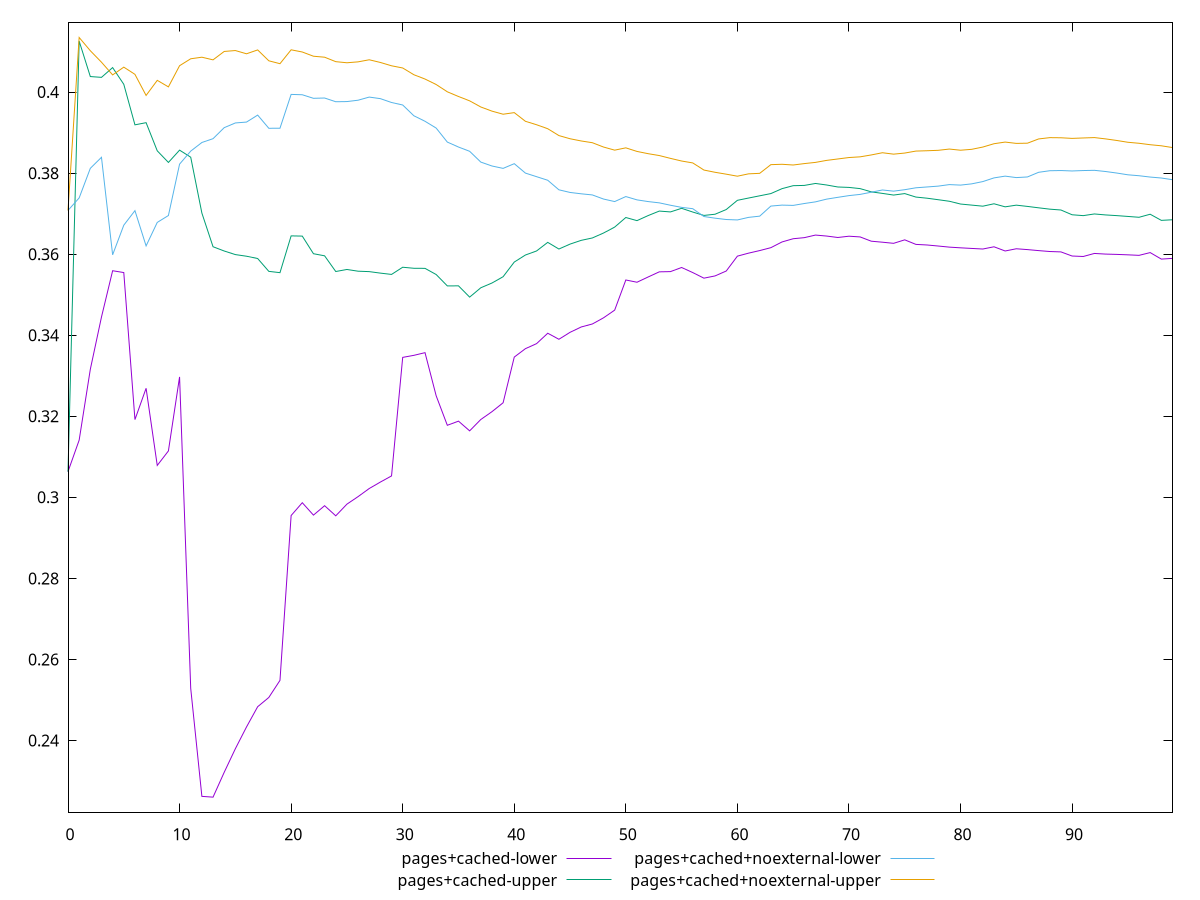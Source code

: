 reset

$pagesCachedLower <<EOF
0 0.3063569982587131
1 0.31411881316383883
2 0.3315945509291603
3 0.3444902956421996
4 0.3559212665292404
5 0.355471423744474
6 0.3191882132635024
7 0.32691762769183086
8 0.30788111449638783
9 0.3114591446409903
10 0.3297219197886491
11 0.25285584086419693
12 0.2262227299917221
13 0.22602955617152382
14 0.23215162923746457
15 0.2379738702135929
16 0.2433472770983345
17 0.2483442827649895
18 0.25062983387197296
19 0.2548441587016986
20 0.2955202928872957
21 0.2986809140872416
22 0.2956203575053097
23 0.297942971960697
24 0.2954465038838724
25 0.2983239083035916
26 0.30018345559776227
27 0.3021872464552001
28 0.30377928725335884
29 0.30529428025351185
30 0.3345407584834413
31 0.3350444639262436
32 0.3357049684884877
33 0.32506545708058326
34 0.3177843653070587
35 0.31880662328211
36 0.31641082304304896
37 0.31921177613389357
38 0.3211423852394284
39 0.3233439501109349
40 0.33461289555531254
41 0.33669224622036753
42 0.33793383882406147
43 0.3404966148495037
44 0.33900978316710645
45 0.3407236684991272
46 0.34204320598203447
47 0.34278231047609675
48 0.34430239015336667
49 0.3462029517937027
50 0.35363887981024056
51 0.3530822702583263
52 0.35437936094451145
53 0.3556479537958277
54 0.3557044511584966
55 0.3567191543605299
56 0.35546521581036067
57 0.3540883494372342
58 0.3546433000244098
59 0.35585103139676455
60 0.3595200243235878
61 0.3602590894269009
62 0.36089417838761834
63 0.3616106260202281
64 0.36302269797413045
65 0.36381551936134576
66 0.364083931199162
67 0.364720281306063
68 0.3644767695075288
69 0.3641226549955547
70 0.36443961229335925
71 0.36426337702129524
72 0.3632107282104222
73 0.36295999882907554
74 0.3626840703379912
75 0.36354194947667895
76 0.36242207128366494
77 0.36227342377540167
78 0.3620185628489411
79 0.36174489364595586
80 0.3615744563728358
81 0.36142371328081985
82 0.3612789479517226
83 0.36183066311243933
84 0.36079356876792246
85 0.36134076480168775
86 0.3611357838908667
87 0.3608853696947672
88 0.3606609521998758
89 0.3605681779882828
90 0.3595525755061111
91 0.35943633082075677
92 0.3601870578785271
93 0.3600289128624483
94 0.359950465125801
95 0.35984388151578617
96 0.3597166597197636
97 0.3603974110784261
98 0.35879236759212535
99 0.3589663782758954
EOF

$pagesCachedUpper <<EOF
0 0.3063569982587131
1 0.41257658650310747
2 0.4038356873979891
3 0.4036353153419159
4 0.4060464261332819
5 0.4019225266853798
6 0.3919177116072819
7 0.3924543730111796
8 0.3855092064577072
9 0.38264236655395417
10 0.38567708836421805
11 0.38393098598138803
12 0.37014441645302243
13 0.3618438123250138
14 0.36079041761187547
15 0.35990501034300443
16 0.3595017749811027
17 0.3589358183328
18 0.35576621431521255
19 0.3554438286929588
20 0.36452214372393715
21 0.3644661042923981
22 0.360119253461446
23 0.3596010021862605
24 0.35572804186091467
25 0.35623208929651334
26 0.35580715264049156
27 0.3557012890311243
28 0.35533236163472176
29 0.3550109883617854
30 0.3567834050082274
31 0.3565269306709959
32 0.3565082259381695
33 0.3549852196213968
34 0.35217576199664696
35 0.3521912919732973
36 0.34941315193687256
37 0.35171651857875624
38 0.35288789418085964
39 0.35444598755341444
40 0.35806285700252277
41 0.35979764199936615
42 0.3608010162064176
43 0.36292079839638264
44 0.36127692541883566
45 0.3624916801496209
46 0.36341591490971975
47 0.36400661810374135
48 0.36522488123028646
49 0.36669156866824076
50 0.36905379659840265
51 0.3682821166046937
52 0.3695306063445762
53 0.3706436689136827
54 0.37043184995753253
55 0.37132004836985966
56 0.37040209307574384
57 0.3695683269172465
58 0.36986399111401536
59 0.37102027222529543
60 0.3732959889165926
61 0.3738572182043727
62 0.3744090870306848
63 0.3749593395655363
64 0.37617258177546553
65 0.37690755413956695
66 0.376973345492105
67 0.37745467487651024
68 0.3770748138642938
69 0.37658563499941217
70 0.3764806804914929
71 0.37618224258924154
72 0.3753823472714859
73 0.3750039021888733
74 0.3745925529227194
75 0.3749566651272296
76 0.37409772364385313
77 0.3738162663637224
78 0.37344504790460464
79 0.3730627254625768
80 0.3723788968680968
81 0.37211361802002435
82 0.3718498501274419
83 0.3724417010762843
84 0.37168832992973466
85 0.37210336246813136
86 0.3717902640782535
87 0.3714454360739748
88 0.3711147549204866
89 0.3709070531954948
90 0.36973074751517176
91 0.3695172475110867
92 0.3699305666341236
93 0.36969062296858457
94 0.36952032924641887
95 0.3693183709553237
96 0.36910956047084015
97 0.3698607683345982
98 0.3683483595146971
99 0.3684973167047765
EOF

$pagesCachedNoexternalLower <<EOF
0 0.3708078775238787
1 0.3738862116609726
2 0.3811883317650595
3 0.3839097048527519
4 0.3598443311279686
5 0.36716079329764467
6 0.37075066703951154
7 0.36204614735211366
8 0.367844072236401
9 0.3695444303689851
10 0.38222126121480726
11 0.3854377378427283
12 0.3875654987656688
13 0.3885044204919183
14 0.3912243344088964
15 0.39238703899847027
16 0.3926007763072258
17 0.39432395640933954
18 0.3910687392162895
19 0.39108807937330775
20 0.3994304894167127
21 0.3993421132913577
22 0.39846783319919676
23 0.3985375950130323
24 0.39761883743263937
25 0.39765977861413065
26 0.39799611454967254
27 0.39876870366470535
28 0.3983812531145975
29 0.3974317630757966
30 0.3968160511129483
31 0.3941599778204216
32 0.3927978935407275
33 0.3911184835358741
34 0.38766367660523693
35 0.38644088489737355
36 0.38539202100127185
37 0.3827308210437241
38 0.38176598094167236
39 0.381176701992745
40 0.3823370685572285
41 0.3800132118074386
42 0.37912890091117796
43 0.37824565596899634
44 0.37588980286154305
45 0.37523867399255806
46 0.3749034008526255
47 0.37462298616800704
48 0.3736102171763037
49 0.3729871265476301
50 0.3742233152400241
51 0.37340638546029176
52 0.3729858387550863
53 0.3726692623254491
54 0.37208171273818985
55 0.37155343678743696
56 0.3712299969860316
57 0.369299203482027
58 0.3688888946362728
59 0.3685599399930876
60 0.3684537015961559
61 0.3690874006159327
62 0.3693888627696491
63 0.3718752044537633
64 0.3721126636611266
65 0.37204302466190703
66 0.37250810156033576
67 0.3729163857224663
68 0.3735894625601627
69 0.3740329121023014
70 0.37445498970501206
71 0.3747556659055876
72 0.37529335943359876
73 0.37584779104741844
74 0.3755577604182958
75 0.3759155586125947
76 0.3763859778345257
77 0.3765912404752165
78 0.3767988655347441
79 0.3771749669971638
80 0.37704844110092645
81 0.3773575377091436
82 0.3779192203034015
83 0.3788285641609562
84 0.3792634862183305
85 0.37890342070561855
86 0.3790592896722209
87 0.3802095189716924
88 0.38059494686616996
89 0.3806455666854474
90 0.3805384318046256
91 0.38064122017971025
92 0.3806955837068918
93 0.38040481995450676
94 0.38002864722178203
95 0.37959321176041755
96 0.3793627590264859
97 0.3790355622315758
98 0.37879926297215627
99 0.37838074926321
EOF

$pagesCachedNoexternalUpper <<EOF
0 0.3708078775238787
1 0.41347288515117187
2 0.4102055761051686
3 0.4073760036624121
4 0.4042380777133278
5 0.4061546476983255
6 0.40437382111769427
7 0.3991730348728582
8 0.40289437227821273
9 0.40128617244991194
10 0.40650639087057505
11 0.4082201162185777
12 0.4086080051397357
13 0.40795488064686164
14 0.410026870036911
15 0.4102524168010866
16 0.4094513982149509
17 0.41040457827797167
18 0.40772171660637646
19 0.407007141781566
20 0.41043202179784904
21 0.40989189742364585
22 0.40885048534334756
23 0.4086075241705929
24 0.40750892334294175
25 0.4072374411603415
26 0.4074599366492885
27 0.4079736782248476
28 0.4073111042268214
29 0.406489006290154
30 0.4059505858972156
31 0.4042836025201411
32 0.40322053036935596
33 0.40186524894407416
34 0.4000706902066672
35 0.3989124138915265
36 0.397838842412983
37 0.3963245777441394
38 0.39530311287468767
39 0.3945406153345372
40 0.39493149521400517
41 0.3927898837545572
42 0.39194269904475937
43 0.3909597266186687
44 0.389269727161631
45 0.38848851118632977
46 0.38794101404641923
47 0.38751016705783314
48 0.3864433574066356
49 0.385674803828173
50 0.3862432331138929
51 0.3853592766509764
52 0.3848017234743094
53 0.38434208402704545
54 0.3836460832291089
55 0.3829933430809959
56 0.38252050313315195
57 0.3807625333224985
58 0.38021085251350356
59 0.37974661479154964
60 0.37924760700631693
61 0.3798271710585649
62 0.3799527783322203
63 0.3820975000090664
64 0.3821859016334749
65 0.3820098706859732
66 0.38235799796620196
67 0.38265345268952544
68 0.3831500632805064
69 0.38349734218290865
70 0.38385325413759236
71 0.38402427436699194
72 0.3844910203602172
73 0.3850366606603591
74 0.38468808261991805
75 0.3849565406486282
76 0.38544455210264733
77 0.38552975691285163
78 0.38563308872397756
79 0.3859456725471022
80 0.38565717095594315
81 0.38587902248460426
82 0.3864396796776931
83 0.3872597876890266
84 0.38766788220084136
85 0.3873414490970848
86 0.3873922360024862
87 0.3884397612638577
88 0.3887602652945524
89 0.38872806377240726
90 0.38857641042390617
91 0.38867974079615375
92 0.3887773667141414
93 0.38845311723428017
94 0.3880655032231088
95 0.38761922324997483
96 0.3873698772088003
97 0.3870156459638399
98 0.3867489781808947
99 0.3863156101455873
EOF

set key outside below
set xrange [0:99]
set yrange [0.22228068959193084:0.4172217517307648]
set trange [0.22228068959193084:0.4172217517307648]
set terminal svg size 640, 560 enhanced background rgb 'white'
set output "reprap/meta/scoreEstimate/comparison/sorted/1_vs_2.svg"

plot $pagesCachedLower title "pages+cached-lower" with line, \
     $pagesCachedUpper title "pages+cached-upper" with line, \
     $pagesCachedNoexternalLower title "pages+cached+noexternal-lower" with line, \
     $pagesCachedNoexternalUpper title "pages+cached+noexternal-upper" with line

reset
